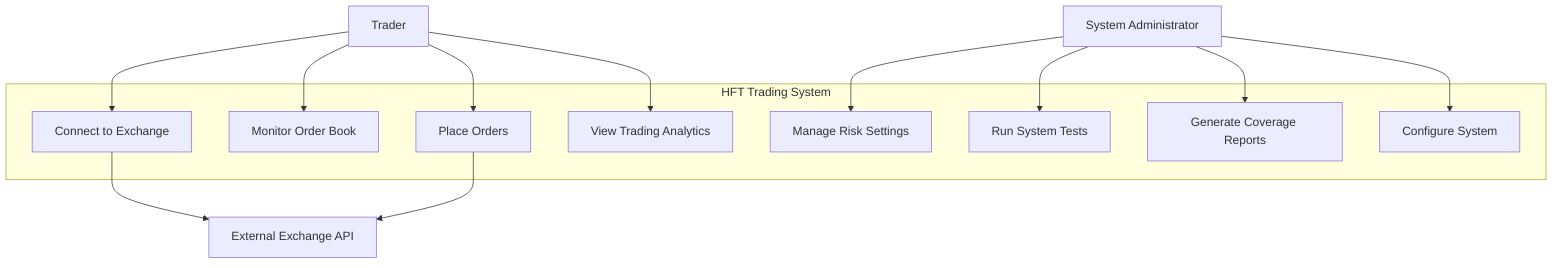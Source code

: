 graph TB
    subgraph "HFT Trading System"
        UC1[Connect to Exchange]
        UC2[Monitor Order Book]
        UC3[Place Orders]
        UC4[Manage Risk Settings]
        UC5[View Trading Analytics]
        UC6[Run System Tests]
        UC7[Generate Coverage Reports]
        UC8[Configure System]
    end
    
    Trader[Trader]
    Admin[System Administrator]
    Exchange[External Exchange API]
    
    Trader --> UC1
    Trader --> UC2
    Trader --> UC3
    Trader --> UC5
    
    Admin --> UC4
    Admin --> UC6
    Admin --> UC7
    Admin --> UC8
    
    UC1 --> Exchange
    UC3 --> Exchange